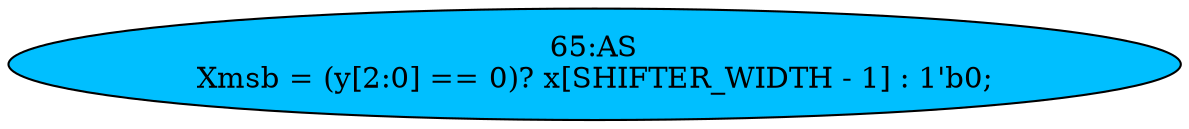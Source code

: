 strict digraph "" {
	node [label="\N"];
	"65:AS"	 [ast="<pyverilog.vparser.ast.Assign object at 0x7fd311d60590>",
		def_var="['Xmsb']",
		fillcolor=deepskyblue,
		label="65:AS
Xmsb = (y[2:0] == 0)? x[SHIFTER_WIDTH - 1] : 1'b0;",
		statements="[]",
		style=filled,
		typ=Assign,
		use_var="['y', 'x']"];
}
